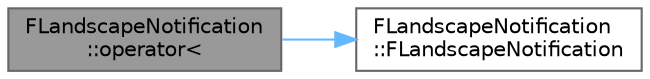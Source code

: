 digraph "FLandscapeNotification::operator&lt;"
{
 // INTERACTIVE_SVG=YES
 // LATEX_PDF_SIZE
  bgcolor="transparent";
  edge [fontname=Helvetica,fontsize=10,labelfontname=Helvetica,labelfontsize=10];
  node [fontname=Helvetica,fontsize=10,shape=box,height=0.2,width=0.4];
  rankdir="LR";
  Node1 [id="Node000001",label="FLandscapeNotification\l::operator\<",height=0.2,width=0.4,color="gray40", fillcolor="grey60", style="filled", fontcolor="black",tooltip=" "];
  Node1 -> Node2 [id="edge1_Node000001_Node000002",color="steelblue1",style="solid",tooltip=" "];
  Node2 [id="Node000002",label="FLandscapeNotification\l::FLandscapeNotification",height=0.2,width=0.4,color="grey40", fillcolor="white", style="filled",URL="$d2/da8/structFLandscapeNotification.html#a115cc59b7bcdd6b85a8fd948ee864be0",tooltip="Constructs a notification which is expected to have a longer lifetime and behave in a dynamic way."];
}
